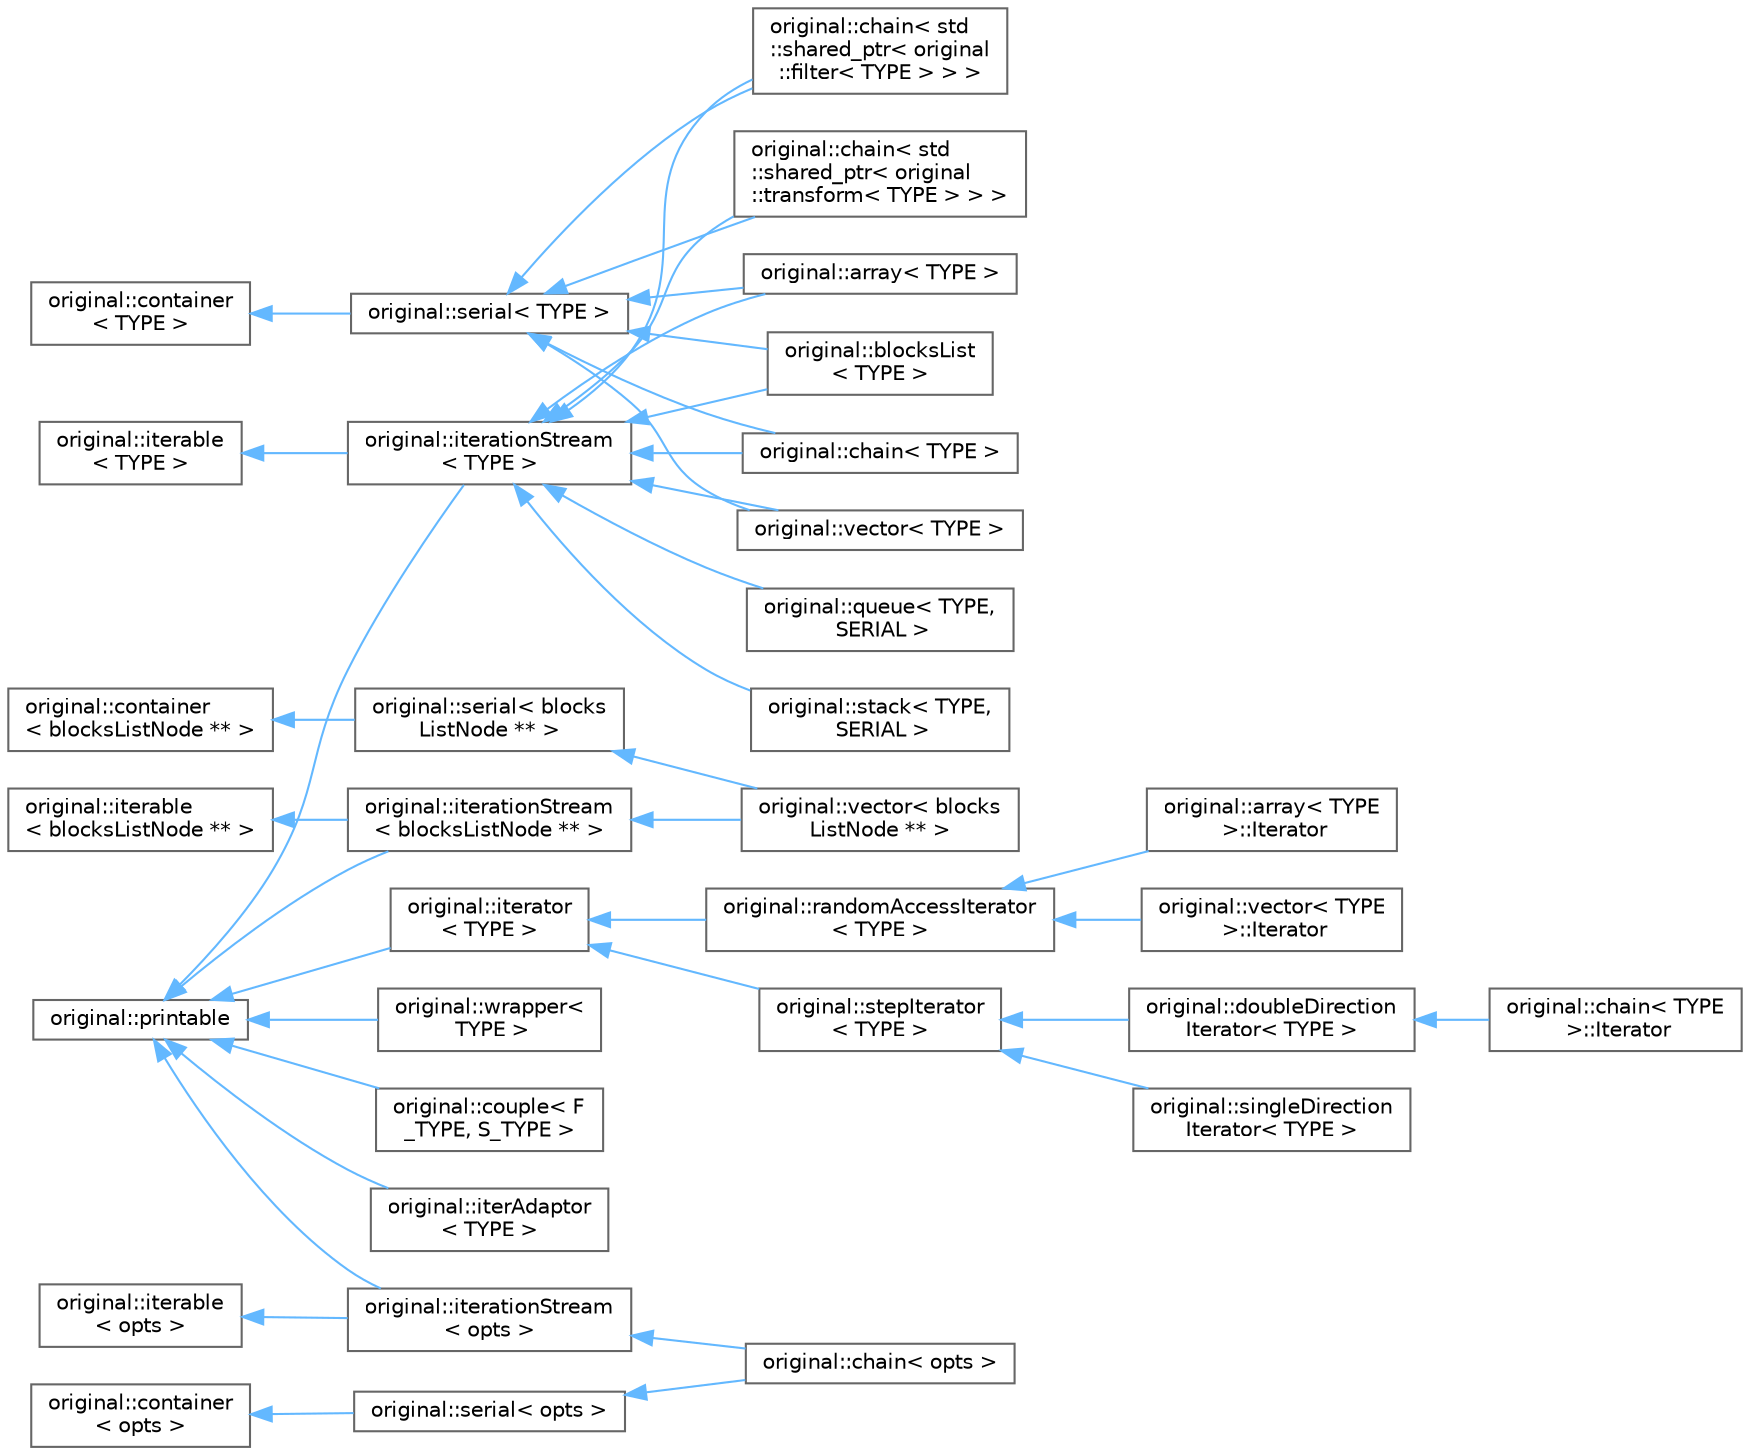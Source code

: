 digraph "Graphical Class Hierarchy"
{
 // LATEX_PDF_SIZE
  bgcolor="transparent";
  edge [fontname=Helvetica,fontsize=10,labelfontname=Helvetica,labelfontsize=10];
  node [fontname=Helvetica,fontsize=10,shape=box,height=0.2,width=0.4];
  rankdir="LR";
  Node0 [id="Node000000",label="original::container\l\< TYPE \>",height=0.2,width=0.4,color="grey40", fillcolor="white", style="filled",URL="$classoriginal_1_1container.html",tooltip=" "];
  Node0 -> Node1 [id="edge7_Node000000_Node000001",dir="back",color="steelblue1",style="solid",tooltip=" "];
  Node1 [id="Node000001",label="original::serial\< TYPE \>",height=0.2,width=0.4,color="grey40", fillcolor="white", style="filled",URL="$classoriginal_1_1serial.html",tooltip=" "];
  Node1 -> Node2 [id="edge8_Node000001_Node000002",dir="back",color="steelblue1",style="solid",tooltip=" "];
  Node2 [id="Node000002",label="original::chain\< std\l::shared_ptr\< original\l::filter\< TYPE \> \> \>",height=0.2,width=0.4,color="grey40", fillcolor="white", style="filled",URL="$classoriginal_1_1chain.html",tooltip=" "];
  Node1 -> Node4 [id="edge9_Node000001_Node000004",dir="back",color="steelblue1",style="solid",tooltip=" "];
  Node4 [id="Node000004",label="original::chain\< std\l::shared_ptr\< original\l::transform\< TYPE \> \> \>",height=0.2,width=0.4,color="grey40", fillcolor="white", style="filled",URL="$classoriginal_1_1chain.html",tooltip=" "];
  Node1 -> Node5 [id="edge10_Node000001_Node000005",dir="back",color="steelblue1",style="solid",tooltip=" "];
  Node5 [id="Node000005",label="original::array\< TYPE \>",height=0.2,width=0.4,color="grey40", fillcolor="white", style="filled",URL="$classoriginal_1_1array.html",tooltip=" "];
  Node1 -> Node6 [id="edge11_Node000001_Node000006",dir="back",color="steelblue1",style="solid",tooltip=" "];
  Node6 [id="Node000006",label="original::blocksList\l\< TYPE \>",height=0.2,width=0.4,color="grey40", fillcolor="white", style="filled",URL="$classoriginal_1_1blocks_list.html",tooltip=" "];
  Node1 -> Node7 [id="edge12_Node000001_Node000007",dir="back",color="steelblue1",style="solid",tooltip=" "];
  Node7 [id="Node000007",label="original::chain\< TYPE \>",height=0.2,width=0.4,color="grey40", fillcolor="white", style="filled",URL="$classoriginal_1_1chain.html",tooltip=" "];
  Node1 -> Node10 [id="edge13_Node000001_Node000010",dir="back",color="steelblue1",style="solid",tooltip=" "];
  Node10 [id="Node000010",label="original::vector\< TYPE \>",height=0.2,width=0.4,color="grey40", fillcolor="white", style="filled",URL="$classoriginal_1_1vector.html",tooltip=" "];
  Node16 [id="Node000016",label="original::container\l\< blocksListNode ** \>",height=0.2,width=0.4,color="grey40", fillcolor="white", style="filled",URL="$classoriginal_1_1container.html",tooltip=" "];
  Node16 -> Node15 [id="edge14_Node000016_Node000015",dir="back",color="steelblue1",style="solid",tooltip=" "];
  Node15 [id="Node000015",label="original::serial\< blocks\lListNode ** \>",height=0.2,width=0.4,color="grey40", fillcolor="white", style="filled",URL="$classoriginal_1_1serial.html",tooltip=" "];
  Node15 -> Node14 [id="edge15_Node000015_Node000014",dir="back",color="steelblue1",style="solid",tooltip=" "];
  Node14 [id="Node000014",label="original::vector\< blocks\lListNode ** \>",height=0.2,width=0.4,color="grey40", fillcolor="white", style="filled",URL="$classoriginal_1_1vector.html",tooltip=" "];
  Node21 [id="Node000021",label="original::container\l\< opts \>",height=0.2,width=0.4,color="grey40", fillcolor="white", style="filled",URL="$classoriginal_1_1container.html",tooltip=" "];
  Node21 -> Node20 [id="edge16_Node000021_Node000020",dir="back",color="steelblue1",style="solid",tooltip=" "];
  Node20 [id="Node000020",label="original::serial\< opts \>",height=0.2,width=0.4,color="grey40", fillcolor="white", style="filled",URL="$classoriginal_1_1serial.html",tooltip=" "];
  Node20 -> Node19 [id="edge17_Node000020_Node000019",dir="back",color="steelblue1",style="solid",tooltip=" "];
  Node19 [id="Node000019",label="original::chain\< opts \>",height=0.2,width=0.4,color="grey40", fillcolor="white", style="filled",URL="$classoriginal_1_1chain.html",tooltip=" "];
  Node11 [id="Node000011",label="original::iterable\l\< TYPE \>",height=0.2,width=0.4,color="grey40", fillcolor="white", style="filled",URL="$classoriginal_1_1iterable.html",tooltip=" "];
  Node11 -> Node3 [id="edge18_Node000011_Node000003",dir="back",color="steelblue1",style="solid",tooltip=" "];
  Node3 [id="Node000003",label="original::iterationStream\l\< TYPE \>",height=0.2,width=0.4,color="grey40", fillcolor="white", style="filled",URL="$classoriginal_1_1iteration_stream.html",tooltip=" "];
  Node3 -> Node2 [id="edge19_Node000003_Node000002",dir="back",color="steelblue1",style="solid",tooltip=" "];
  Node3 -> Node4 [id="edge20_Node000003_Node000004",dir="back",color="steelblue1",style="solid",tooltip=" "];
  Node3 -> Node5 [id="edge21_Node000003_Node000005",dir="back",color="steelblue1",style="solid",tooltip=" "];
  Node3 -> Node6 [id="edge22_Node000003_Node000006",dir="back",color="steelblue1",style="solid",tooltip=" "];
  Node3 -> Node7 [id="edge23_Node000003_Node000007",dir="back",color="steelblue1",style="solid",tooltip=" "];
  Node3 -> Node8 [id="edge24_Node000003_Node000008",dir="back",color="steelblue1",style="solid",tooltip=" "];
  Node8 [id="Node000008",label="original::queue\< TYPE,\l SERIAL \>",height=0.2,width=0.4,color="grey40", fillcolor="white", style="filled",URL="$classoriginal_1_1queue.html",tooltip=" "];
  Node3 -> Node9 [id="edge25_Node000003_Node000009",dir="back",color="steelblue1",style="solid",tooltip=" "];
  Node9 [id="Node000009",label="original::stack\< TYPE,\l SERIAL \>",height=0.2,width=0.4,color="grey40", fillcolor="white", style="filled",URL="$classoriginal_1_1stack.html",tooltip=" "];
  Node3 -> Node10 [id="edge26_Node000003_Node000010",dir="back",color="steelblue1",style="solid",tooltip=" "];
  Node17 [id="Node000017",label="original::iterable\l\< blocksListNode ** \>",height=0.2,width=0.4,color="grey40", fillcolor="white", style="filled",URL="$classoriginal_1_1iterable.html",tooltip=" "];
  Node17 -> Node13 [id="edge27_Node000017_Node000013",dir="back",color="steelblue1",style="solid",tooltip=" "];
  Node13 [id="Node000013",label="original::iterationStream\l\< blocksListNode ** \>",height=0.2,width=0.4,color="grey40", fillcolor="white", style="filled",URL="$classoriginal_1_1iteration_stream.html",tooltip=" "];
  Node13 -> Node14 [id="edge28_Node000013_Node000014",dir="back",color="steelblue1",style="solid",tooltip=" "];
  Node22 [id="Node000022",label="original::iterable\l\< opts \>",height=0.2,width=0.4,color="grey40", fillcolor="white", style="filled",URL="$classoriginal_1_1iterable.html",tooltip=" "];
  Node22 -> Node18 [id="edge29_Node000022_Node000018",dir="back",color="steelblue1",style="solid",tooltip=" "];
  Node18 [id="Node000018",label="original::iterationStream\l\< opts \>",height=0.2,width=0.4,color="grey40", fillcolor="white", style="filled",URL="$classoriginal_1_1iteration_stream.html",tooltip=" "];
  Node18 -> Node19 [id="edge30_Node000018_Node000019",dir="back",color="steelblue1",style="solid",tooltip=" "];
  Node12 [id="Node000012",label="original::printable",height=0.2,width=0.4,color="grey40", fillcolor="white", style="filled",URL="$classoriginal_1_1printable.html",tooltip=" "];
  Node12 -> Node13 [id="edge31_Node000012_Node000013",dir="back",color="steelblue1",style="solid",tooltip=" "];
  Node12 -> Node18 [id="edge32_Node000012_Node000018",dir="back",color="steelblue1",style="solid",tooltip=" "];
  Node12 -> Node23 [id="edge33_Node000012_Node000023",dir="back",color="steelblue1",style="solid",tooltip=" "];
  Node23 [id="Node000023",label="original::couple\< F\l_TYPE, S_TYPE \>",height=0.2,width=0.4,color="grey40", fillcolor="white", style="filled",URL="$classoriginal_1_1couple.html",tooltip=" "];
  Node12 -> Node24 [id="edge34_Node000012_Node000024",dir="back",color="steelblue1",style="solid",tooltip=" "];
  Node24 [id="Node000024",label="original::iterAdaptor\l\< TYPE \>",height=0.2,width=0.4,color="grey40", fillcolor="white", style="filled",URL="$classoriginal_1_1iter_adaptor.html",tooltip=" "];
  Node12 -> Node3 [id="edge35_Node000012_Node000003",dir="back",color="steelblue1",style="solid",tooltip=" "];
  Node12 -> Node25 [id="edge36_Node000012_Node000025",dir="back",color="steelblue1",style="solid",tooltip=" "];
  Node25 [id="Node000025",label="original::iterator\l\< TYPE \>",height=0.2,width=0.4,color="grey40", fillcolor="white", style="filled",URL="$classoriginal_1_1iterator.html",tooltip=" "];
  Node25 -> Node26 [id="edge37_Node000025_Node000026",dir="back",color="steelblue1",style="solid",tooltip=" "];
  Node26 [id="Node000026",label="original::randomAccessIterator\l\< TYPE \>",height=0.2,width=0.4,color="grey40", fillcolor="white", style="filled",URL="$classoriginal_1_1random_access_iterator.html",tooltip=" "];
  Node26 -> Node27 [id="edge38_Node000026_Node000027",dir="back",color="steelblue1",style="solid",tooltip=" "];
  Node27 [id="Node000027",label="original::array\< TYPE\l \>::Iterator",height=0.2,width=0.4,color="grey40", fillcolor="white", style="filled",URL="$classoriginal_1_1array_1_1_iterator.html",tooltip=" "];
  Node26 -> Node28 [id="edge39_Node000026_Node000028",dir="back",color="steelblue1",style="solid",tooltip=" "];
  Node28 [id="Node000028",label="original::vector\< TYPE\l \>::Iterator",height=0.2,width=0.4,color="grey40", fillcolor="white", style="filled",URL="$classoriginal_1_1vector_1_1_iterator.html",tooltip=" "];
  Node25 -> Node29 [id="edge40_Node000025_Node000029",dir="back",color="steelblue1",style="solid",tooltip=" "];
  Node29 [id="Node000029",label="original::stepIterator\l\< TYPE \>",height=0.2,width=0.4,color="grey40", fillcolor="white", style="filled",URL="$classoriginal_1_1step_iterator.html",tooltip=" "];
  Node29 -> Node30 [id="edge41_Node000029_Node000030",dir="back",color="steelblue1",style="solid",tooltip=" "];
  Node30 [id="Node000030",label="original::doubleDirection\lIterator\< TYPE \>",height=0.2,width=0.4,color="grey40", fillcolor="white", style="filled",URL="$classoriginal_1_1double_direction_iterator.html",tooltip=" "];
  Node30 -> Node31 [id="edge42_Node000030_Node000031",dir="back",color="steelblue1",style="solid",tooltip=" "];
  Node31 [id="Node000031",label="original::chain\< TYPE\l \>::Iterator",height=0.2,width=0.4,color="grey40", fillcolor="white", style="filled",URL="$classoriginal_1_1chain_1_1_iterator.html",tooltip=" "];
  Node29 -> Node32 [id="edge43_Node000029_Node000032",dir="back",color="steelblue1",style="solid",tooltip=" "];
  Node32 [id="Node000032",label="original::singleDirection\lIterator\< TYPE \>",height=0.2,width=0.4,color="grey40", fillcolor="white", style="filled",URL="$classoriginal_1_1single_direction_iterator.html",tooltip=" "];
  Node12 -> Node33 [id="edge44_Node000012_Node000033",dir="back",color="steelblue1",style="solid",tooltip=" "];
  Node33 [id="Node000033",label="original::wrapper\<\l TYPE \>",height=0.2,width=0.4,color="grey40", fillcolor="white", style="filled",URL="$classoriginal_1_1wrapper.html",tooltip=" "];
}
